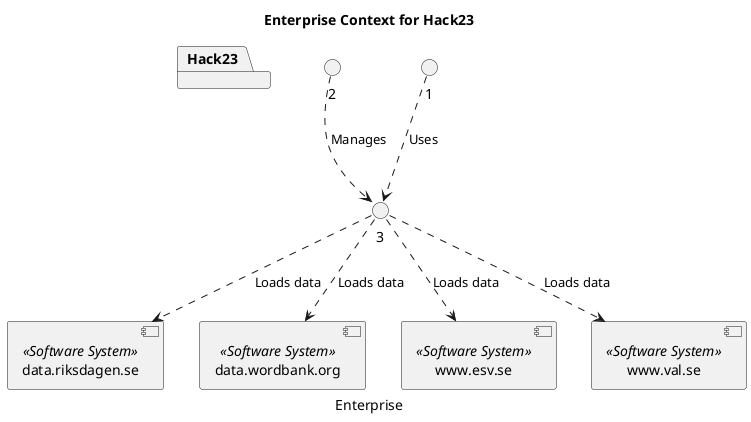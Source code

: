 @startuml
title Enterprise Context for Hack23
caption Enterprise
component "data.riksdagen.se" <<Software System>> as 4
component "data.wordbank.org" <<Software System>> as 5
component "www.esv.se" <<Software System>> as 7
component "www.val.se" <<Software System>> as 6
package Hack23 {
}
2 ..> 3 : Manages
3 ..> 4 : Loads data
3 ..> 5 : Loads data
3 ..> 7 : Loads data
3 ..> 6 : Loads data
1 ..> 3 : Uses
@enduml